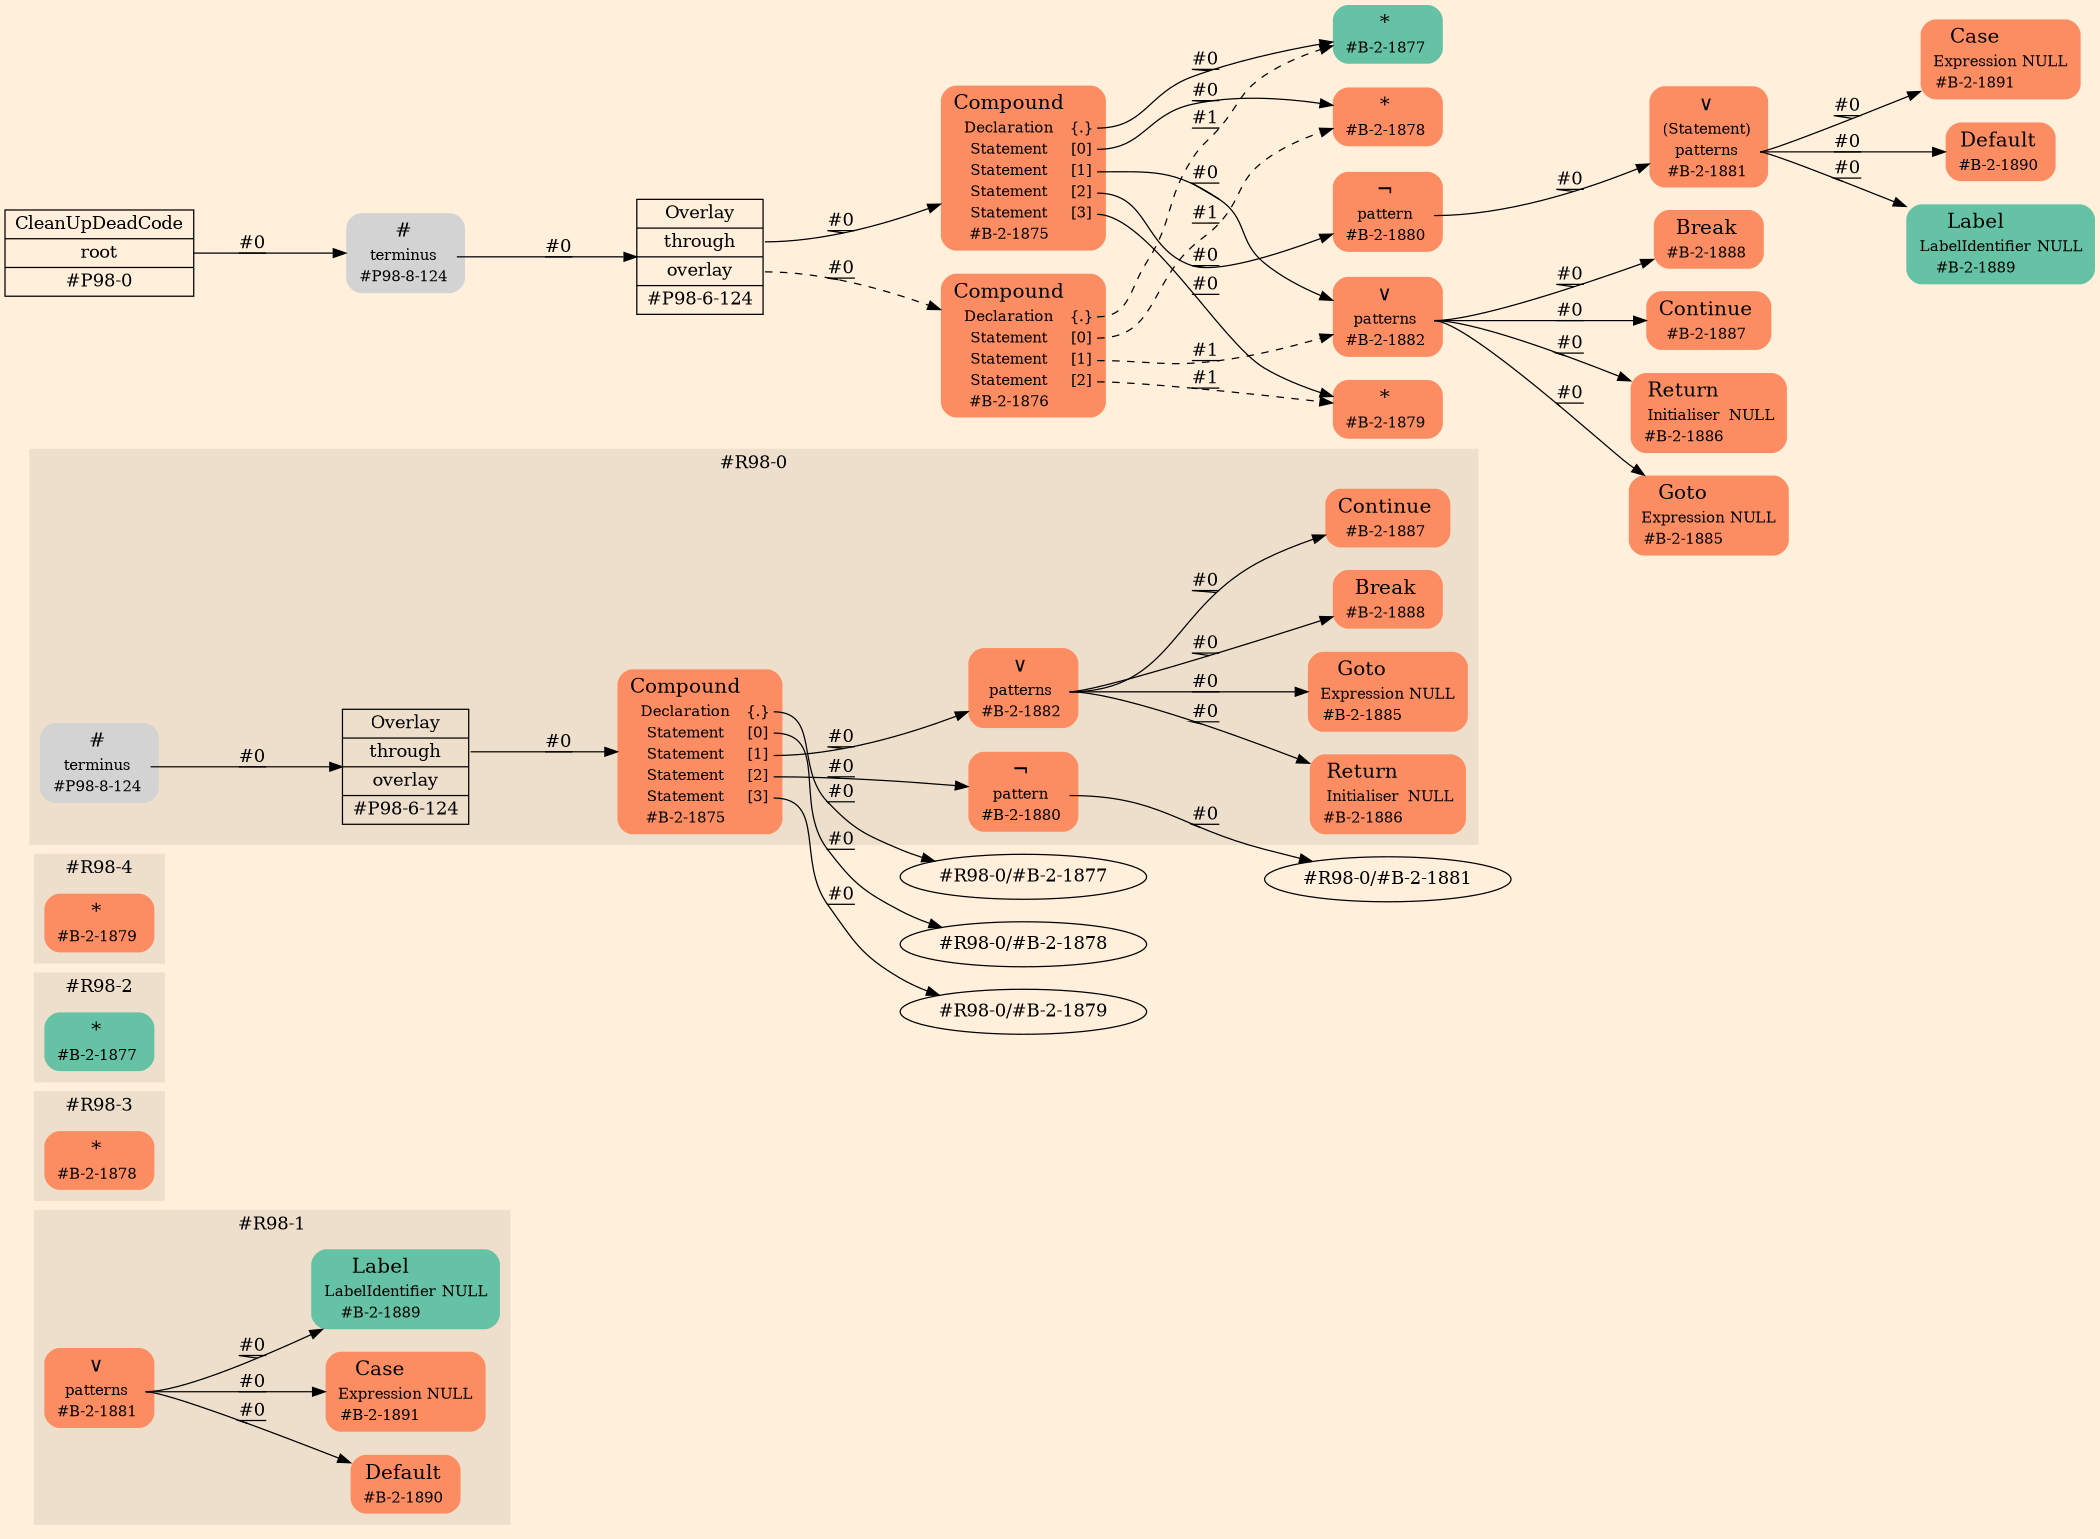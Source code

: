 digraph Inferno {
graph [
rankdir = "LR"
ranksep = 1.0
size = "14,20"
bgcolor = antiquewhite1
color = black
fontcolor = black
];
node [
];
subgraph "cluster#R98-1" {
label = "#R98-1"
style = "filled"
color = antiquewhite2
"#R98-1/#B-2-1889" [
shape = "plaintext"
fillcolor = "/set28/1"
label = <<TABLE BORDER="0" CELLBORDER="0" CELLSPACING="0">
 <TR>
  <TD><FONT POINT-SIZE="16.0">Label</FONT></TD>
  <TD></TD>
 </TR>
 <TR>
  <TD>LabelIdentifier</TD>
  <TD PORT="port0">NULL</TD>
 </TR>
 <TR>
  <TD>#B-2-1889</TD>
  <TD PORT="port1"></TD>
 </TR>
</TABLE>>
style = "rounded,filled"
fontsize = "12"
];
"#R98-1/#B-2-1890" [
shape = "plaintext"
fillcolor = "/set28/2"
label = <<TABLE BORDER="0" CELLBORDER="0" CELLSPACING="0">
 <TR>
  <TD><FONT POINT-SIZE="16.0">Default</FONT></TD>
  <TD></TD>
 </TR>
 <TR>
  <TD>#B-2-1890</TD>
  <TD PORT="port0"></TD>
 </TR>
</TABLE>>
style = "rounded,filled"
fontsize = "12"
];
"#R98-1/#B-2-1881" [
shape = "plaintext"
fillcolor = "/set28/2"
label = <<TABLE BORDER="0" CELLBORDER="0" CELLSPACING="0">
 <TR>
  <TD><FONT POINT-SIZE="16.0">∨</FONT></TD>
  <TD></TD>
 </TR>
 <TR>
  <TD>patterns</TD>
  <TD PORT="port0"></TD>
 </TR>
 <TR>
  <TD>#B-2-1881</TD>
  <TD PORT="port1"></TD>
 </TR>
</TABLE>>
style = "rounded,filled"
fontsize = "12"
];
"#R98-1/#B-2-1891" [
shape = "plaintext"
fillcolor = "/set28/2"
label = <<TABLE BORDER="0" CELLBORDER="0" CELLSPACING="0">
 <TR>
  <TD><FONT POINT-SIZE="16.0">Case</FONT></TD>
  <TD></TD>
 </TR>
 <TR>
  <TD>Expression</TD>
  <TD PORT="port0">NULL</TD>
 </TR>
 <TR>
  <TD>#B-2-1891</TD>
  <TD PORT="port1"></TD>
 </TR>
</TABLE>>
style = "rounded,filled"
fontsize = "12"
];
}
subgraph "cluster#R98-3" {
label = "#R98-3"
style = "filled"
color = antiquewhite2
"#R98-3/#B-2-1878" [
shape = "plaintext"
fillcolor = "/set28/2"
label = <<TABLE BORDER="0" CELLBORDER="0" CELLSPACING="0">
 <TR>
  <TD><FONT POINT-SIZE="16.0">*</FONT></TD>
  <TD></TD>
 </TR>
 <TR>
  <TD>#B-2-1878</TD>
  <TD PORT="port0"></TD>
 </TR>
</TABLE>>
style = "rounded,filled"
fontsize = "12"
];
}
subgraph "cluster#R98-2" {
label = "#R98-2"
style = "filled"
color = antiquewhite2
"#R98-2/#B-2-1877" [
shape = "plaintext"
fillcolor = "/set28/1"
label = <<TABLE BORDER="0" CELLBORDER="0" CELLSPACING="0">
 <TR>
  <TD><FONT POINT-SIZE="16.0">*</FONT></TD>
  <TD></TD>
 </TR>
 <TR>
  <TD>#B-2-1877</TD>
  <TD PORT="port0"></TD>
 </TR>
</TABLE>>
style = "rounded,filled"
fontsize = "12"
];
}
subgraph "cluster#R98-4" {
label = "#R98-4"
style = "filled"
color = antiquewhite2
"#R98-4/#B-2-1879" [
shape = "plaintext"
fillcolor = "/set28/2"
label = <<TABLE BORDER="0" CELLBORDER="0" CELLSPACING="0">
 <TR>
  <TD><FONT POINT-SIZE="16.0">*</FONT></TD>
  <TD></TD>
 </TR>
 <TR>
  <TD>#B-2-1879</TD>
  <TD PORT="port0"></TD>
 </TR>
</TABLE>>
style = "rounded,filled"
fontsize = "12"
];
}
subgraph "cluster#R98-0" {
label = "#R98-0"
style = "filled"
color = antiquewhite2
"#R98-0/#B-2-1880" [
shape = "plaintext"
fillcolor = "/set28/2"
label = <<TABLE BORDER="0" CELLBORDER="0" CELLSPACING="0">
 <TR>
  <TD><FONT POINT-SIZE="16.0">¬</FONT></TD>
  <TD></TD>
 </TR>
 <TR>
  <TD>pattern</TD>
  <TD PORT="port0"></TD>
 </TR>
 <TR>
  <TD>#B-2-1880</TD>
  <TD PORT="port1"></TD>
 </TR>
</TABLE>>
style = "rounded,filled"
fontsize = "12"
];
"#R98-0/#B-2-1886" [
shape = "plaintext"
fillcolor = "/set28/2"
label = <<TABLE BORDER="0" CELLBORDER="0" CELLSPACING="0">
 <TR>
  <TD><FONT POINT-SIZE="16.0">Return</FONT></TD>
  <TD></TD>
 </TR>
 <TR>
  <TD>Initialiser</TD>
  <TD PORT="port0">NULL</TD>
 </TR>
 <TR>
  <TD>#B-2-1886</TD>
  <TD PORT="port1"></TD>
 </TR>
</TABLE>>
style = "rounded,filled"
fontsize = "12"
];
"#R98-0/#P98-8-124" [
shape = "plaintext"
label = <<TABLE BORDER="0" CELLBORDER="0" CELLSPACING="0">
 <TR>
  <TD><FONT POINT-SIZE="16.0">#</FONT></TD>
  <TD></TD>
 </TR>
 <TR>
  <TD>terminus</TD>
  <TD PORT="port0"></TD>
 </TR>
 <TR>
  <TD>#P98-8-124</TD>
  <TD PORT="port1"></TD>
 </TR>
</TABLE>>
style = "rounded,filled"
fontsize = "12"
];
"#R98-0/#P98-6-124" [
shape = "record"
fillcolor = antiquewhite2
label = "<fixed> Overlay | <port0> through | <port1> overlay | <port2> #P98-6-124"
style = "filled"
fontsize = "14"
color = black
fontcolor = black
];
"#R98-0/#B-2-1875" [
shape = "plaintext"
fillcolor = "/set28/2"
label = <<TABLE BORDER="0" CELLBORDER="0" CELLSPACING="0">
 <TR>
  <TD><FONT POINT-SIZE="16.0">Compound</FONT></TD>
  <TD></TD>
 </TR>
 <TR>
  <TD>Declaration</TD>
  <TD PORT="port0">{.}</TD>
 </TR>
 <TR>
  <TD>Statement</TD>
  <TD PORT="port1">[0]</TD>
 </TR>
 <TR>
  <TD>Statement</TD>
  <TD PORT="port2">[1]</TD>
 </TR>
 <TR>
  <TD>Statement</TD>
  <TD PORT="port3">[2]</TD>
 </TR>
 <TR>
  <TD>Statement</TD>
  <TD PORT="port4">[3]</TD>
 </TR>
 <TR>
  <TD>#B-2-1875</TD>
  <TD PORT="port5"></TD>
 </TR>
</TABLE>>
style = "rounded,filled"
fontsize = "12"
];
"#R98-0/#B-2-1885" [
shape = "plaintext"
fillcolor = "/set28/2"
label = <<TABLE BORDER="0" CELLBORDER="0" CELLSPACING="0">
 <TR>
  <TD><FONT POINT-SIZE="16.0">Goto</FONT></TD>
  <TD></TD>
 </TR>
 <TR>
  <TD>Expression</TD>
  <TD PORT="port0">NULL</TD>
 </TR>
 <TR>
  <TD>#B-2-1885</TD>
  <TD PORT="port1"></TD>
 </TR>
</TABLE>>
style = "rounded,filled"
fontsize = "12"
];
"#R98-0/#B-2-1882" [
shape = "plaintext"
fillcolor = "/set28/2"
label = <<TABLE BORDER="0" CELLBORDER="0" CELLSPACING="0">
 <TR>
  <TD><FONT POINT-SIZE="16.0">∨</FONT></TD>
  <TD></TD>
 </TR>
 <TR>
  <TD>patterns</TD>
  <TD PORT="port0"></TD>
 </TR>
 <TR>
  <TD>#B-2-1882</TD>
  <TD PORT="port1"></TD>
 </TR>
</TABLE>>
style = "rounded,filled"
fontsize = "12"
];
"#R98-0/#B-2-1888" [
shape = "plaintext"
fillcolor = "/set28/2"
label = <<TABLE BORDER="0" CELLBORDER="0" CELLSPACING="0">
 <TR>
  <TD><FONT POINT-SIZE="16.0">Break</FONT></TD>
  <TD></TD>
 </TR>
 <TR>
  <TD>#B-2-1888</TD>
  <TD PORT="port0"></TD>
 </TR>
</TABLE>>
style = "rounded,filled"
fontsize = "12"
];
"#R98-0/#B-2-1887" [
shape = "plaintext"
fillcolor = "/set28/2"
label = <<TABLE BORDER="0" CELLBORDER="0" CELLSPACING="0">
 <TR>
  <TD><FONT POINT-SIZE="16.0">Continue</FONT></TD>
  <TD></TD>
 </TR>
 <TR>
  <TD>#B-2-1887</TD>
  <TD PORT="port0"></TD>
 </TR>
</TABLE>>
style = "rounded,filled"
fontsize = "12"
];
}
"CR#P98-0" [
shape = "record"
fillcolor = antiquewhite1
label = "<fixed> CleanUpDeadCode | <port0> root | <port1> #P98-0"
style = "filled"
fontsize = "14"
color = black
fontcolor = black
];
"#P98-8-124" [
shape = "plaintext"
label = <<TABLE BORDER="0" CELLBORDER="0" CELLSPACING="0">
 <TR>
  <TD><FONT POINT-SIZE="16.0">#</FONT></TD>
  <TD></TD>
 </TR>
 <TR>
  <TD>terminus</TD>
  <TD PORT="port0"></TD>
 </TR>
 <TR>
  <TD>#P98-8-124</TD>
  <TD PORT="port1"></TD>
 </TR>
</TABLE>>
style = "rounded,filled"
fontsize = "12"
];
"#P98-6-124" [
shape = "record"
fillcolor = antiquewhite1
label = "<fixed> Overlay | <port0> through | <port1> overlay | <port2> #P98-6-124"
style = "filled"
fontsize = "14"
color = black
fontcolor = black
];
"#B-2-1875" [
shape = "plaintext"
fillcolor = "/set28/2"
label = <<TABLE BORDER="0" CELLBORDER="0" CELLSPACING="0">
 <TR>
  <TD><FONT POINT-SIZE="16.0">Compound</FONT></TD>
  <TD></TD>
 </TR>
 <TR>
  <TD>Declaration</TD>
  <TD PORT="port0">{.}</TD>
 </TR>
 <TR>
  <TD>Statement</TD>
  <TD PORT="port1">[0]</TD>
 </TR>
 <TR>
  <TD>Statement</TD>
  <TD PORT="port2">[1]</TD>
 </TR>
 <TR>
  <TD>Statement</TD>
  <TD PORT="port3">[2]</TD>
 </TR>
 <TR>
  <TD>Statement</TD>
  <TD PORT="port4">[3]</TD>
 </TR>
 <TR>
  <TD>#B-2-1875</TD>
  <TD PORT="port5"></TD>
 </TR>
</TABLE>>
style = "rounded,filled"
fontsize = "12"
];
"#B-2-1877" [
shape = "plaintext"
fillcolor = "/set28/1"
label = <<TABLE BORDER="0" CELLBORDER="0" CELLSPACING="0">
 <TR>
  <TD><FONT POINT-SIZE="16.0">*</FONT></TD>
  <TD></TD>
 </TR>
 <TR>
  <TD>#B-2-1877</TD>
  <TD PORT="port0"></TD>
 </TR>
</TABLE>>
style = "rounded,filled"
fontsize = "12"
];
"#B-2-1878" [
shape = "plaintext"
fillcolor = "/set28/2"
label = <<TABLE BORDER="0" CELLBORDER="0" CELLSPACING="0">
 <TR>
  <TD><FONT POINT-SIZE="16.0">*</FONT></TD>
  <TD></TD>
 </TR>
 <TR>
  <TD>#B-2-1878</TD>
  <TD PORT="port0"></TD>
 </TR>
</TABLE>>
style = "rounded,filled"
fontsize = "12"
];
"#B-2-1882" [
shape = "plaintext"
fillcolor = "/set28/2"
label = <<TABLE BORDER="0" CELLBORDER="0" CELLSPACING="0">
 <TR>
  <TD><FONT POINT-SIZE="16.0">∨</FONT></TD>
  <TD></TD>
 </TR>
 <TR>
  <TD>patterns</TD>
  <TD PORT="port0"></TD>
 </TR>
 <TR>
  <TD>#B-2-1882</TD>
  <TD PORT="port1"></TD>
 </TR>
</TABLE>>
style = "rounded,filled"
fontsize = "12"
];
"#B-2-1888" [
shape = "plaintext"
fillcolor = "/set28/2"
label = <<TABLE BORDER="0" CELLBORDER="0" CELLSPACING="0">
 <TR>
  <TD><FONT POINT-SIZE="16.0">Break</FONT></TD>
  <TD></TD>
 </TR>
 <TR>
  <TD>#B-2-1888</TD>
  <TD PORT="port0"></TD>
 </TR>
</TABLE>>
style = "rounded,filled"
fontsize = "12"
];
"#B-2-1887" [
shape = "plaintext"
fillcolor = "/set28/2"
label = <<TABLE BORDER="0" CELLBORDER="0" CELLSPACING="0">
 <TR>
  <TD><FONT POINT-SIZE="16.0">Continue</FONT></TD>
  <TD></TD>
 </TR>
 <TR>
  <TD>#B-2-1887</TD>
  <TD PORT="port0"></TD>
 </TR>
</TABLE>>
style = "rounded,filled"
fontsize = "12"
];
"#B-2-1886" [
shape = "plaintext"
fillcolor = "/set28/2"
label = <<TABLE BORDER="0" CELLBORDER="0" CELLSPACING="0">
 <TR>
  <TD><FONT POINT-SIZE="16.0">Return</FONT></TD>
  <TD></TD>
 </TR>
 <TR>
  <TD>Initialiser</TD>
  <TD PORT="port0">NULL</TD>
 </TR>
 <TR>
  <TD>#B-2-1886</TD>
  <TD PORT="port1"></TD>
 </TR>
</TABLE>>
style = "rounded,filled"
fontsize = "12"
];
"#B-2-1885" [
shape = "plaintext"
fillcolor = "/set28/2"
label = <<TABLE BORDER="0" CELLBORDER="0" CELLSPACING="0">
 <TR>
  <TD><FONT POINT-SIZE="16.0">Goto</FONT></TD>
  <TD></TD>
 </TR>
 <TR>
  <TD>Expression</TD>
  <TD PORT="port0">NULL</TD>
 </TR>
 <TR>
  <TD>#B-2-1885</TD>
  <TD PORT="port1"></TD>
 </TR>
</TABLE>>
style = "rounded,filled"
fontsize = "12"
];
"#B-2-1880" [
shape = "plaintext"
fillcolor = "/set28/2"
label = <<TABLE BORDER="0" CELLBORDER="0" CELLSPACING="0">
 <TR>
  <TD><FONT POINT-SIZE="16.0">¬</FONT></TD>
  <TD></TD>
 </TR>
 <TR>
  <TD>pattern</TD>
  <TD PORT="port0"></TD>
 </TR>
 <TR>
  <TD>#B-2-1880</TD>
  <TD PORT="port1"></TD>
 </TR>
</TABLE>>
style = "rounded,filled"
fontsize = "12"
];
"#B-2-1881" [
shape = "plaintext"
fillcolor = "/set28/2"
label = <<TABLE BORDER="0" CELLBORDER="0" CELLSPACING="0">
 <TR>
  <TD><FONT POINT-SIZE="16.0">∨</FONT></TD>
  <TD></TD>
 </TR>
 <TR>
  <TD>(Statement)</TD>
  <TD PORT="port0"></TD>
 </TR>
 <TR>
  <TD>patterns</TD>
  <TD PORT="port1"></TD>
 </TR>
 <TR>
  <TD>#B-2-1881</TD>
  <TD PORT="port2"></TD>
 </TR>
</TABLE>>
style = "rounded,filled"
fontsize = "12"
];
"#B-2-1891" [
shape = "plaintext"
fillcolor = "/set28/2"
label = <<TABLE BORDER="0" CELLBORDER="0" CELLSPACING="0">
 <TR>
  <TD><FONT POINT-SIZE="16.0">Case</FONT></TD>
  <TD></TD>
 </TR>
 <TR>
  <TD>Expression</TD>
  <TD PORT="port0">NULL</TD>
 </TR>
 <TR>
  <TD>#B-2-1891</TD>
  <TD PORT="port1"></TD>
 </TR>
</TABLE>>
style = "rounded,filled"
fontsize = "12"
];
"#B-2-1890" [
shape = "plaintext"
fillcolor = "/set28/2"
label = <<TABLE BORDER="0" CELLBORDER="0" CELLSPACING="0">
 <TR>
  <TD><FONT POINT-SIZE="16.0">Default</FONT></TD>
  <TD></TD>
 </TR>
 <TR>
  <TD>#B-2-1890</TD>
  <TD PORT="port0"></TD>
 </TR>
</TABLE>>
style = "rounded,filled"
fontsize = "12"
];
"#B-2-1889" [
shape = "plaintext"
fillcolor = "/set28/1"
label = <<TABLE BORDER="0" CELLBORDER="0" CELLSPACING="0">
 <TR>
  <TD><FONT POINT-SIZE="16.0">Label</FONT></TD>
  <TD></TD>
 </TR>
 <TR>
  <TD>LabelIdentifier</TD>
  <TD PORT="port0">NULL</TD>
 </TR>
 <TR>
  <TD>#B-2-1889</TD>
  <TD PORT="port1"></TD>
 </TR>
</TABLE>>
style = "rounded,filled"
fontsize = "12"
];
"#B-2-1879" [
shape = "plaintext"
fillcolor = "/set28/2"
label = <<TABLE BORDER="0" CELLBORDER="0" CELLSPACING="0">
 <TR>
  <TD><FONT POINT-SIZE="16.0">*</FONT></TD>
  <TD></TD>
 </TR>
 <TR>
  <TD>#B-2-1879</TD>
  <TD PORT="port0"></TD>
 </TR>
</TABLE>>
style = "rounded,filled"
fontsize = "12"
];
"#B-2-1876" [
shape = "plaintext"
fillcolor = "/set28/2"
label = <<TABLE BORDER="0" CELLBORDER="0" CELLSPACING="0">
 <TR>
  <TD><FONT POINT-SIZE="16.0">Compound</FONT></TD>
  <TD></TD>
 </TR>
 <TR>
  <TD>Declaration</TD>
  <TD PORT="port0">{.}</TD>
 </TR>
 <TR>
  <TD>Statement</TD>
  <TD PORT="port1">[0]</TD>
 </TR>
 <TR>
  <TD>Statement</TD>
  <TD PORT="port2">[1]</TD>
 </TR>
 <TR>
  <TD>Statement</TD>
  <TD PORT="port3">[2]</TD>
 </TR>
 <TR>
  <TD>#B-2-1876</TD>
  <TD PORT="port4"></TD>
 </TR>
</TABLE>>
style = "rounded,filled"
fontsize = "12"
];
"CR#P98-0":port0 -> "#P98-8-124" [style="solid"
label = "#0"
decorate = true
color = black
fontcolor = black
];
"#P98-8-124":port0 -> "#P98-6-124" [style="solid"
label = "#0"
decorate = true
color = black
fontcolor = black
];
"#P98-6-124":port0 -> "#B-2-1875" [style="solid"
label = "#0"
decorate = true
color = black
fontcolor = black
];
"#P98-6-124":port1 -> "#B-2-1876" [style="dashed"
label = "#0"
decorate = true
color = black
fontcolor = black
];
"#B-2-1875":port0 -> "#B-2-1877" [style="solid"
label = "#0"
decorate = true
color = black
fontcolor = black
];
"#B-2-1875":port1 -> "#B-2-1878" [style="solid"
label = "#0"
decorate = true
color = black
fontcolor = black
];
"#B-2-1875":port2 -> "#B-2-1882" [style="solid"
label = "#0"
decorate = true
color = black
fontcolor = black
];
"#B-2-1875":port3 -> "#B-2-1880" [style="solid"
label = "#0"
decorate = true
color = black
fontcolor = black
];
"#B-2-1875":port4 -> "#B-2-1879" [style="solid"
label = "#0"
decorate = true
color = black
fontcolor = black
];
"#B-2-1882":port0 -> "#B-2-1888" [style="solid"
label = "#0"
decorate = true
color = black
fontcolor = black
];
"#B-2-1882":port0 -> "#B-2-1887" [style="solid"
label = "#0"
decorate = true
color = black
fontcolor = black
];
"#B-2-1882":port0 -> "#B-2-1886" [style="solid"
label = "#0"
decorate = true
color = black
fontcolor = black
];
"#B-2-1882":port0 -> "#B-2-1885" [style="solid"
label = "#0"
decorate = true
color = black
fontcolor = black
];
"#B-2-1880":port0 -> "#B-2-1881" [style="solid"
label = "#0"
decorate = true
color = black
fontcolor = black
];
"#B-2-1881":port1 -> "#B-2-1891" [style="solid"
label = "#0"
decorate = true
color = black
fontcolor = black
];
"#B-2-1881":port1 -> "#B-2-1890" [style="solid"
label = "#0"
decorate = true
color = black
fontcolor = black
];
"#B-2-1881":port1 -> "#B-2-1889" [style="solid"
label = "#0"
decorate = true
color = black
fontcolor = black
];
"#B-2-1876":port0 -> "#B-2-1877" [style="dashed"
label = "#1"
decorate = true
color = black
fontcolor = black
];
"#B-2-1876":port1 -> "#B-2-1878" [style="dashed"
label = "#1"
decorate = true
color = black
fontcolor = black
];
"#B-2-1876":port2 -> "#B-2-1882" [style="dashed"
label = "#1"
decorate = true
color = black
fontcolor = black
];
"#B-2-1876":port3 -> "#B-2-1879" [style="dashed"
label = "#1"
decorate = true
color = black
fontcolor = black
];
"#R98-0/#B-2-1880":port0 -> "#R98-0/#B-2-1881" [style="solid"
label = "#0"
decorate = true
color = black
fontcolor = black
];
"#R98-0/#P98-8-124":port0 -> "#R98-0/#P98-6-124" [style="solid"
label = "#0"
decorate = true
color = black
fontcolor = black
];
"#R98-0/#P98-6-124":port0 -> "#R98-0/#B-2-1875" [style="solid"
label = "#0"
decorate = true
color = black
fontcolor = black
];
"#R98-0/#B-2-1875":port0 -> "#R98-0/#B-2-1877" [style="solid"
label = "#0"
decorate = true
color = black
fontcolor = black
];
"#R98-0/#B-2-1875":port1 -> "#R98-0/#B-2-1878" [style="solid"
label = "#0"
decorate = true
color = black
fontcolor = black
];
"#R98-0/#B-2-1875":port2 -> "#R98-0/#B-2-1882" [style="solid"
label = "#0"
decorate = true
color = black
fontcolor = black
];
"#R98-0/#B-2-1875":port3 -> "#R98-0/#B-2-1880" [style="solid"
label = "#0"
decorate = true
color = black
fontcolor = black
];
"#R98-0/#B-2-1875":port4 -> "#R98-0/#B-2-1879" [style="solid"
label = "#0"
decorate = true
color = black
fontcolor = black
];
"#R98-0/#B-2-1882":port0 -> "#R98-0/#B-2-1888" [style="solid"
label = "#0"
decorate = true
color = black
fontcolor = black
];
"#R98-0/#B-2-1882":port0 -> "#R98-0/#B-2-1887" [style="solid"
label = "#0"
decorate = true
color = black
fontcolor = black
];
"#R98-0/#B-2-1882":port0 -> "#R98-0/#B-2-1886" [style="solid"
label = "#0"
decorate = true
color = black
fontcolor = black
];
"#R98-0/#B-2-1882":port0 -> "#R98-0/#B-2-1885" [style="solid"
label = "#0"
decorate = true
color = black
fontcolor = black
];
"#R98-1/#B-2-1881":port0 -> "#R98-1/#B-2-1891" [style="solid"
label = "#0"
decorate = true
color = black
fontcolor = black
];
"#R98-1/#B-2-1881":port0 -> "#R98-1/#B-2-1890" [style="solid"
label = "#0"
decorate = true
color = black
fontcolor = black
];
"#R98-1/#B-2-1881":port0 -> "#R98-1/#B-2-1889" [style="solid"
label = "#0"
decorate = true
color = black
fontcolor = black
];
}
